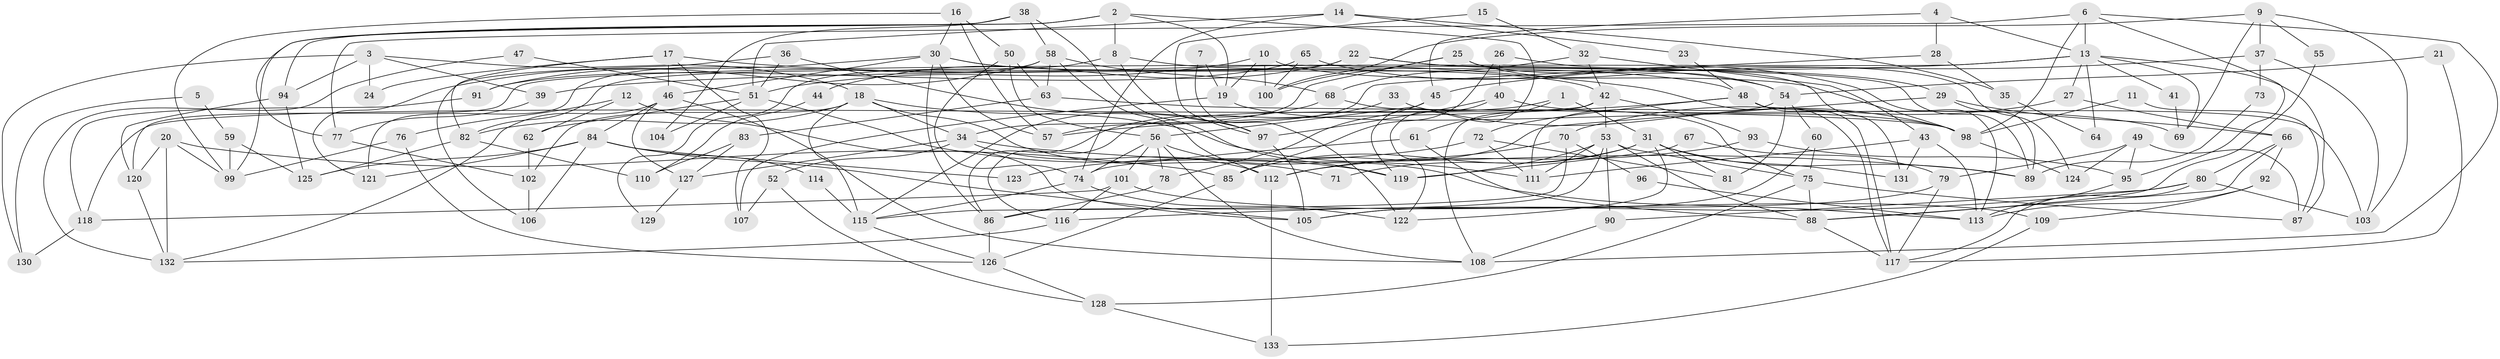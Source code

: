 // coarse degree distribution, {8: 0.09523809523809523, 5: 0.13095238095238096, 10: 0.023809523809523808, 3: 0.15476190476190477, 7: 0.19047619047619047, 4: 0.15476190476190477, 6: 0.11904761904761904, 2: 0.13095238095238096}
// Generated by graph-tools (version 1.1) at 2025/52/02/27/25 19:52:03]
// undirected, 133 vertices, 266 edges
graph export_dot {
graph [start="1"]
  node [color=gray90,style=filled];
  1;
  2;
  3;
  4;
  5;
  6;
  7;
  8;
  9;
  10;
  11;
  12;
  13;
  14;
  15;
  16;
  17;
  18;
  19;
  20;
  21;
  22;
  23;
  24;
  25;
  26;
  27;
  28;
  29;
  30;
  31;
  32;
  33;
  34;
  35;
  36;
  37;
  38;
  39;
  40;
  41;
  42;
  43;
  44;
  45;
  46;
  47;
  48;
  49;
  50;
  51;
  52;
  53;
  54;
  55;
  56;
  57;
  58;
  59;
  60;
  61;
  62;
  63;
  64;
  65;
  66;
  67;
  68;
  69;
  70;
  71;
  72;
  73;
  74;
  75;
  76;
  77;
  78;
  79;
  80;
  81;
  82;
  83;
  84;
  85;
  86;
  87;
  88;
  89;
  90;
  91;
  92;
  93;
  94;
  95;
  96;
  97;
  98;
  99;
  100;
  101;
  102;
  103;
  104;
  105;
  106;
  107;
  108;
  109;
  110;
  111;
  112;
  113;
  114;
  115;
  116;
  117;
  118;
  119;
  120;
  121;
  122;
  123;
  124;
  125;
  126;
  127;
  128;
  129;
  130;
  131;
  132;
  133;
  1 -- 61;
  1 -- 31;
  1 -- 116;
  2 -- 19;
  2 -- 94;
  2 -- 8;
  2 -- 99;
  2 -- 122;
  3 -- 18;
  3 -- 39;
  3 -- 24;
  3 -- 94;
  3 -- 130;
  4 -- 13;
  4 -- 45;
  4 -- 28;
  5 -- 130;
  5 -- 59;
  6 -- 95;
  6 -- 108;
  6 -- 13;
  6 -- 77;
  6 -- 98;
  7 -- 19;
  7 -- 122;
  8 -- 42;
  8 -- 97;
  8 -- 129;
  9 -- 100;
  9 -- 103;
  9 -- 37;
  9 -- 55;
  9 -- 69;
  10 -- 100;
  10 -- 98;
  10 -- 19;
  10 -- 51;
  11 -- 98;
  11 -- 87;
  12 -- 76;
  12 -- 105;
  12 -- 62;
  13 -- 120;
  13 -- 27;
  13 -- 39;
  13 -- 41;
  13 -- 64;
  13 -- 69;
  13 -- 87;
  14 -- 51;
  14 -- 74;
  14 -- 23;
  14 -- 35;
  15 -- 32;
  15 -- 97;
  16 -- 57;
  16 -- 30;
  16 -- 50;
  16 -- 99;
  17 -- 107;
  17 -- 46;
  17 -- 24;
  17 -- 82;
  17 -- 117;
  18 -- 115;
  18 -- 111;
  18 -- 34;
  18 -- 71;
  18 -- 82;
  18 -- 102;
  19 -- 98;
  19 -- 107;
  20 -- 99;
  20 -- 132;
  20 -- 85;
  20 -- 120;
  21 -- 54;
  21 -- 117;
  22 -- 29;
  22 -- 82;
  22 -- 44;
  22 -- 89;
  23 -- 48;
  25 -- 54;
  25 -- 34;
  25 -- 100;
  25 -- 124;
  26 -- 40;
  26 -- 85;
  26 -- 131;
  27 -- 70;
  27 -- 66;
  28 -- 57;
  28 -- 35;
  29 -- 89;
  29 -- 66;
  29 -- 85;
  30 -- 46;
  30 -- 121;
  30 -- 48;
  30 -- 54;
  30 -- 57;
  30 -- 86;
  31 -- 85;
  31 -- 122;
  31 -- 71;
  31 -- 81;
  31 -- 89;
  31 -- 131;
  32 -- 68;
  32 -- 43;
  32 -- 42;
  33 -- 86;
  33 -- 98;
  34 -- 89;
  34 -- 52;
  34 -- 112;
  34 -- 127;
  35 -- 64;
  36 -- 51;
  36 -- 97;
  36 -- 106;
  37 -- 45;
  37 -- 73;
  37 -- 103;
  38 -- 77;
  38 -- 58;
  38 -- 104;
  38 -- 119;
  39 -- 77;
  40 -- 119;
  40 -- 69;
  40 -- 97;
  41 -- 69;
  42 -- 108;
  42 -- 53;
  42 -- 93;
  42 -- 118;
  43 -- 111;
  43 -- 131;
  43 -- 113;
  44 -- 110;
  45 -- 78;
  45 -- 56;
  46 -- 84;
  46 -- 132;
  46 -- 108;
  46 -- 127;
  47 -- 132;
  47 -- 51;
  48 -- 103;
  48 -- 57;
  48 -- 72;
  48 -- 117;
  49 -- 79;
  49 -- 87;
  49 -- 95;
  49 -- 124;
  50 -- 56;
  50 -- 63;
  50 -- 74;
  51 -- 119;
  51 -- 62;
  51 -- 104;
  52 -- 128;
  52 -- 107;
  53 -- 88;
  53 -- 75;
  53 -- 86;
  53 -- 90;
  53 -- 111;
  53 -- 119;
  54 -- 111;
  54 -- 60;
  54 -- 81;
  55 -- 88;
  56 -- 101;
  56 -- 74;
  56 -- 78;
  56 -- 108;
  56 -- 113;
  58 -- 112;
  58 -- 63;
  58 -- 68;
  58 -- 91;
  58 -- 121;
  59 -- 125;
  59 -- 99;
  60 -- 75;
  60 -- 105;
  61 -- 88;
  61 -- 74;
  62 -- 102;
  63 -- 98;
  63 -- 83;
  65 -- 113;
  65 -- 91;
  65 -- 100;
  66 -- 80;
  66 -- 88;
  66 -- 92;
  67 -- 119;
  67 -- 79;
  68 -- 75;
  68 -- 115;
  70 -- 112;
  70 -- 115;
  70 -- 96;
  72 -- 81;
  72 -- 111;
  72 -- 123;
  73 -- 89;
  74 -- 115;
  74 -- 122;
  75 -- 88;
  75 -- 87;
  75 -- 128;
  76 -- 99;
  76 -- 126;
  77 -- 102;
  78 -- 86;
  79 -- 117;
  79 -- 105;
  80 -- 90;
  80 -- 117;
  80 -- 103;
  80 -- 116;
  82 -- 110;
  82 -- 125;
  83 -- 127;
  83 -- 110;
  84 -- 105;
  84 -- 106;
  84 -- 114;
  84 -- 121;
  84 -- 123;
  84 -- 125;
  85 -- 126;
  86 -- 126;
  88 -- 117;
  90 -- 108;
  91 -- 118;
  92 -- 113;
  92 -- 109;
  93 -- 95;
  93 -- 112;
  94 -- 125;
  94 -- 120;
  95 -- 113;
  96 -- 113;
  97 -- 105;
  98 -- 124;
  101 -- 116;
  101 -- 109;
  101 -- 118;
  102 -- 106;
  109 -- 133;
  112 -- 133;
  114 -- 115;
  115 -- 126;
  116 -- 132;
  118 -- 130;
  120 -- 132;
  126 -- 128;
  127 -- 129;
  128 -- 133;
}
